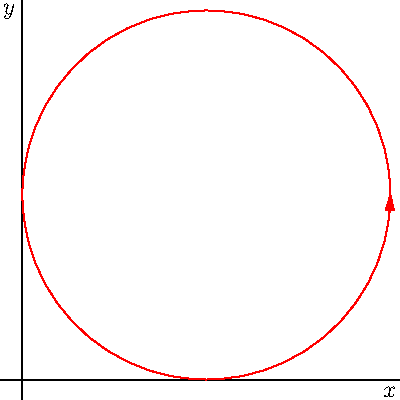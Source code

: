 import graph;

size(200,IgnoreAspect);

real x(real t) {return 1+cos(2pi*t);}
real y(real t) {return 1+sin(2pi*t);}

path p=graph(x,y,0,2,operator ..);

draw(p,red,Arrow);

axes("$x$","$y$");
